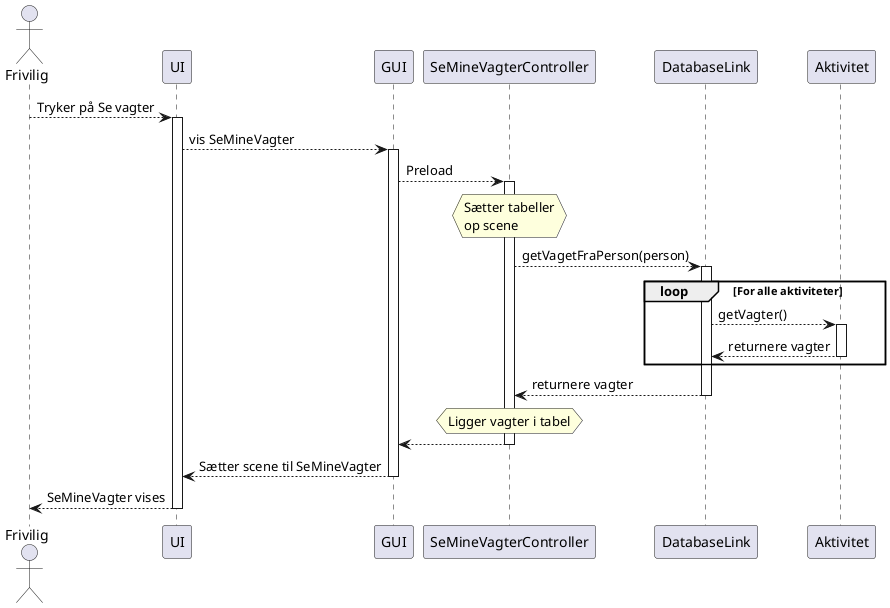@startuml
'https://plantuml.com/sequence-diagram


actor Frivilig as user
participant UI
participant GUI
participant SeMineVagterController
participant DatabaseLink
participant Aktivitet

user --> UI : Tryker på Se vagter
activate UI

UI --> GUI : vis SeMineVagter
activate GUI

GUI --> SeMineVagterController : Preload

activate SeMineVagterController
hnote over SeMineVagterController : Sætter tabeller\nop scene
SeMineVagterController --> DatabaseLink : getVagetFraPerson(person)
activate DatabaseLink
loop For alle aktiviteter
    DatabaseLink --> Aktivitet : getVagter()
    activate Aktivitet
    Aktivitet --> DatabaseLink : returnere vagter
    deactivate Aktivitet
end
DatabaseLink --> SeMineVagterController : returnere vagter
deactivate DatabaseLink
hnote over SeMineVagterController : Ligger vagter i tabel
SeMineVagterController --> GUI
deactivate SeMineVagterController
GUI --> UI : Sætter scene til SeMineVagter
deactivate GUI
UI --> user : SeMineVagter vises
deactivate UI






@enduml